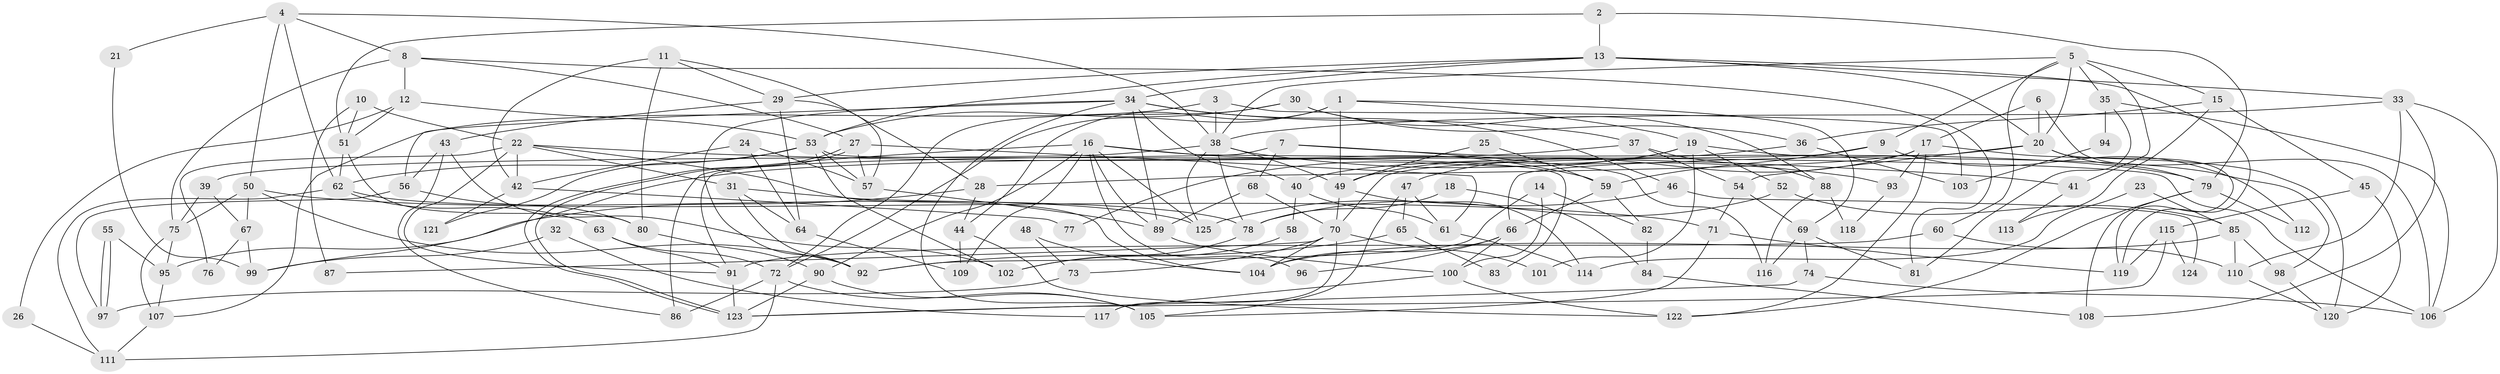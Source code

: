 // coarse degree distribution, {3: 0.22, 12: 0.06, 8: 0.06, 4: 0.16, 6: 0.12, 9: 0.08, 7: 0.1, 2: 0.06, 10: 0.06, 5: 0.04, 11: 0.02, 13: 0.02}
// Generated by graph-tools (version 1.1) at 2025/37/03/04/25 23:37:03]
// undirected, 125 vertices, 250 edges
graph export_dot {
  node [color=gray90,style=filled];
  1;
  2;
  3;
  4;
  5;
  6;
  7;
  8;
  9;
  10;
  11;
  12;
  13;
  14;
  15;
  16;
  17;
  18;
  19;
  20;
  21;
  22;
  23;
  24;
  25;
  26;
  27;
  28;
  29;
  30;
  31;
  32;
  33;
  34;
  35;
  36;
  37;
  38;
  39;
  40;
  41;
  42;
  43;
  44;
  45;
  46;
  47;
  48;
  49;
  50;
  51;
  52;
  53;
  54;
  55;
  56;
  57;
  58;
  59;
  60;
  61;
  62;
  63;
  64;
  65;
  66;
  67;
  68;
  69;
  70;
  71;
  72;
  73;
  74;
  75;
  76;
  77;
  78;
  79;
  80;
  81;
  82;
  83;
  84;
  85;
  86;
  87;
  88;
  89;
  90;
  91;
  92;
  93;
  94;
  95;
  96;
  97;
  98;
  99;
  100;
  101;
  102;
  103;
  104;
  105;
  106;
  107;
  108;
  109;
  110;
  111;
  112;
  113;
  114;
  115;
  116;
  117;
  118;
  119;
  120;
  121;
  122;
  123;
  124;
  125;
  1 -- 44;
  1 -- 72;
  1 -- 19;
  1 -- 49;
  1 -- 69;
  2 -- 51;
  2 -- 13;
  2 -- 79;
  3 -- 38;
  3 -- 107;
  3 -- 103;
  4 -- 38;
  4 -- 50;
  4 -- 8;
  4 -- 21;
  4 -- 62;
  5 -- 20;
  5 -- 38;
  5 -- 9;
  5 -- 15;
  5 -- 35;
  5 -- 41;
  5 -- 60;
  6 -- 20;
  6 -- 17;
  6 -- 106;
  7 -- 79;
  7 -- 116;
  7 -- 68;
  7 -- 91;
  8 -- 81;
  8 -- 12;
  8 -- 27;
  8 -- 75;
  9 -- 70;
  9 -- 59;
  9 -- 112;
  10 -- 22;
  10 -- 51;
  10 -- 87;
  11 -- 29;
  11 -- 80;
  11 -- 28;
  11 -- 42;
  12 -- 53;
  12 -- 26;
  12 -- 51;
  13 -- 119;
  13 -- 34;
  13 -- 20;
  13 -- 29;
  13 -- 33;
  13 -- 53;
  14 -- 92;
  14 -- 100;
  14 -- 82;
  15 -- 45;
  15 -- 36;
  15 -- 113;
  16 -- 59;
  16 -- 90;
  16 -- 86;
  16 -- 89;
  16 -- 96;
  16 -- 106;
  16 -- 109;
  16 -- 125;
  17 -- 122;
  17 -- 120;
  17 -- 28;
  17 -- 47;
  17 -- 93;
  18 -- 78;
  18 -- 84;
  19 -- 49;
  19 -- 52;
  19 -- 77;
  19 -- 98;
  19 -- 101;
  20 -- 54;
  20 -- 66;
  20 -- 79;
  20 -- 119;
  21 -- 99;
  22 -- 31;
  22 -- 42;
  22 -- 41;
  22 -- 76;
  22 -- 91;
  22 -- 104;
  23 -- 114;
  23 -- 85;
  24 -- 57;
  24 -- 64;
  24 -- 42;
  25 -- 49;
  25 -- 59;
  26 -- 111;
  27 -- 123;
  27 -- 123;
  27 -- 57;
  27 -- 61;
  28 -- 44;
  28 -- 95;
  29 -- 57;
  29 -- 43;
  29 -- 64;
  30 -- 53;
  30 -- 36;
  30 -- 72;
  30 -- 88;
  31 -- 78;
  31 -- 64;
  31 -- 92;
  32 -- 99;
  32 -- 117;
  33 -- 106;
  33 -- 38;
  33 -- 108;
  33 -- 110;
  34 -- 56;
  34 -- 89;
  34 -- 37;
  34 -- 40;
  34 -- 46;
  34 -- 92;
  34 -- 105;
  35 -- 106;
  35 -- 81;
  35 -- 94;
  36 -- 40;
  36 -- 103;
  37 -- 54;
  37 -- 88;
  37 -- 99;
  38 -- 125;
  38 -- 39;
  38 -- 49;
  38 -- 78;
  38 -- 93;
  39 -- 75;
  39 -- 67;
  40 -- 61;
  40 -- 58;
  41 -- 113;
  42 -- 77;
  42 -- 121;
  43 -- 102;
  43 -- 56;
  43 -- 86;
  44 -- 122;
  44 -- 109;
  45 -- 120;
  45 -- 115;
  46 -- 125;
  46 -- 124;
  47 -- 105;
  47 -- 61;
  47 -- 65;
  48 -- 73;
  48 -- 104;
  49 -- 70;
  49 -- 114;
  50 -- 92;
  50 -- 75;
  50 -- 67;
  50 -- 71;
  51 -- 62;
  51 -- 80;
  52 -- 85;
  52 -- 78;
  53 -- 62;
  53 -- 57;
  53 -- 83;
  53 -- 102;
  53 -- 121;
  54 -- 71;
  54 -- 69;
  55 -- 95;
  55 -- 97;
  55 -- 97;
  56 -- 80;
  56 -- 97;
  57 -- 89;
  58 -- 102;
  59 -- 66;
  59 -- 82;
  60 -- 91;
  60 -- 110;
  61 -- 114;
  62 -- 63;
  62 -- 111;
  62 -- 125;
  63 -- 91;
  63 -- 72;
  64 -- 109;
  65 -- 92;
  65 -- 83;
  66 -- 104;
  66 -- 96;
  66 -- 100;
  67 -- 76;
  67 -- 99;
  68 -- 89;
  68 -- 70;
  69 -- 74;
  69 -- 81;
  69 -- 116;
  70 -- 73;
  70 -- 87;
  70 -- 101;
  70 -- 104;
  70 -- 117;
  71 -- 105;
  71 -- 119;
  72 -- 86;
  72 -- 105;
  72 -- 111;
  73 -- 97;
  74 -- 106;
  74 -- 123;
  75 -- 107;
  75 -- 95;
  78 -- 102;
  79 -- 108;
  79 -- 112;
  79 -- 122;
  80 -- 90;
  82 -- 84;
  84 -- 108;
  85 -- 110;
  85 -- 104;
  85 -- 98;
  88 -- 116;
  88 -- 118;
  89 -- 100;
  90 -- 123;
  90 -- 105;
  91 -- 123;
  93 -- 118;
  94 -- 103;
  95 -- 107;
  98 -- 120;
  100 -- 117;
  100 -- 122;
  107 -- 111;
  110 -- 120;
  115 -- 123;
  115 -- 119;
  115 -- 124;
}
